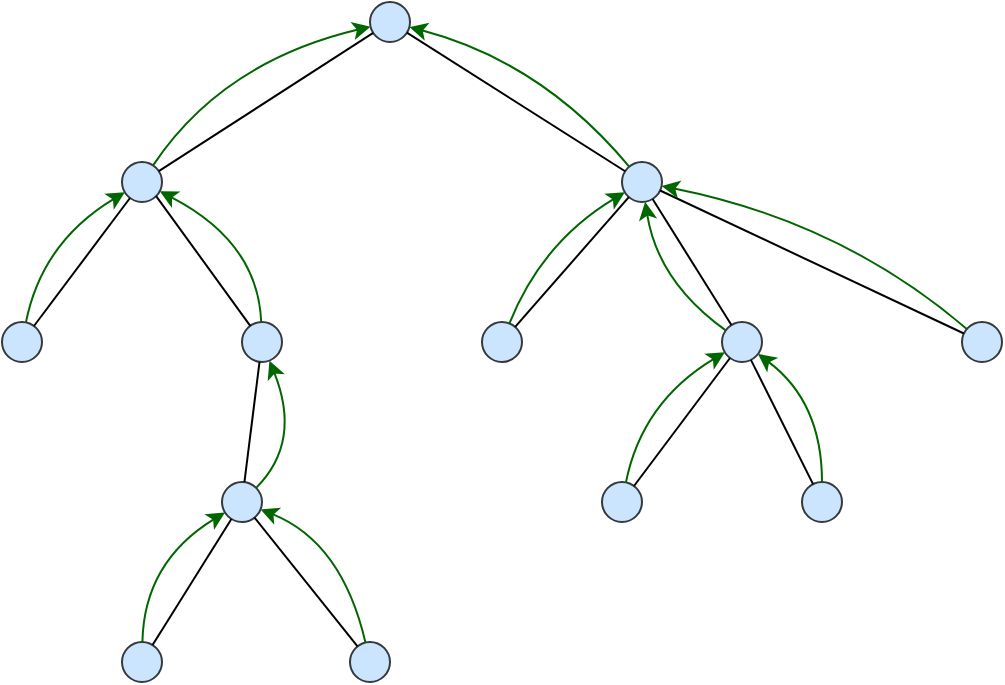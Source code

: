 <mxfile version="13.3.5" type="device"><diagram id="Mrt8m08RYvhYjO41POyt" name="Page-1"><mxGraphModel dx="865" dy="506" grid="1" gridSize="10" guides="1" tooltips="1" connect="1" arrows="1" fold="1" page="1" pageScale="1" pageWidth="827" pageHeight="1169" math="0" shadow="0"><root><mxCell id="0"/><mxCell id="1" parent="0"/><mxCell id="WZPE-aiMn_aVh75X0P8o-1" value="" style="ellipse;whiteSpace=wrap;html=1;aspect=fixed;fillColor=#cce5ff;strokeColor=#36393d;" vertex="1" parent="1"><mxGeometry x="404" y="60" width="20" height="20" as="geometry"/></mxCell><mxCell id="WZPE-aiMn_aVh75X0P8o-7" value="" style="ellipse;whiteSpace=wrap;html=1;aspect=fixed;fillColor=#cce5ff;strokeColor=#36393d;" vertex="1" parent="1"><mxGeometry x="280" y="140" width="20" height="20" as="geometry"/></mxCell><mxCell id="WZPE-aiMn_aVh75X0P8o-8" value="" style="ellipse;whiteSpace=wrap;html=1;aspect=fixed;fillColor=#cce5ff;strokeColor=#36393d;" vertex="1" parent="1"><mxGeometry x="530" y="140" width="20" height="20" as="geometry"/></mxCell><mxCell id="WZPE-aiMn_aVh75X0P8o-10" value="" style="ellipse;whiteSpace=wrap;html=1;aspect=fixed;fillColor=#cce5ff;strokeColor=#36393d;" vertex="1" parent="1"><mxGeometry x="220" y="220" width="20" height="20" as="geometry"/></mxCell><mxCell id="WZPE-aiMn_aVh75X0P8o-11" value="" style="ellipse;whiteSpace=wrap;html=1;aspect=fixed;fillColor=#cce5ff;strokeColor=#36393d;" vertex="1" parent="1"><mxGeometry x="340" y="220" width="20" height="20" as="geometry"/></mxCell><mxCell id="WZPE-aiMn_aVh75X0P8o-12" value="" style="ellipse;whiteSpace=wrap;html=1;aspect=fixed;fillColor=#cce5ff;strokeColor=#36393d;" vertex="1" parent="1"><mxGeometry x="280" y="380" width="20" height="20" as="geometry"/></mxCell><mxCell id="WZPE-aiMn_aVh75X0P8o-13" value="" style="ellipse;whiteSpace=wrap;html=1;aspect=fixed;fillColor=#cce5ff;strokeColor=#36393d;" vertex="1" parent="1"><mxGeometry x="330" y="300" width="20" height="20" as="geometry"/></mxCell><mxCell id="WZPE-aiMn_aVh75X0P8o-14" value="" style="ellipse;whiteSpace=wrap;html=1;aspect=fixed;fillColor=#cce5ff;strokeColor=#36393d;" vertex="1" parent="1"><mxGeometry x="394" y="380" width="20" height="20" as="geometry"/></mxCell><mxCell id="WZPE-aiMn_aVh75X0P8o-15" value="" style="ellipse;whiteSpace=wrap;html=1;aspect=fixed;fillColor=#cce5ff;strokeColor=#36393d;" vertex="1" parent="1"><mxGeometry x="460" y="220" width="20" height="20" as="geometry"/></mxCell><mxCell id="WZPE-aiMn_aVh75X0P8o-16" value="" style="ellipse;whiteSpace=wrap;html=1;aspect=fixed;fillColor=#cce5ff;strokeColor=#36393d;" vertex="1" parent="1"><mxGeometry x="580" y="220" width="20" height="20" as="geometry"/></mxCell><mxCell id="WZPE-aiMn_aVh75X0P8o-17" value="" style="ellipse;whiteSpace=wrap;html=1;aspect=fixed;fillColor=#cce5ff;strokeColor=#36393d;" vertex="1" parent="1"><mxGeometry x="700" y="220" width="20" height="20" as="geometry"/></mxCell><mxCell id="WZPE-aiMn_aVh75X0P8o-18" value="" style="ellipse;whiteSpace=wrap;html=1;aspect=fixed;fillColor=#cce5ff;strokeColor=#36393d;" vertex="1" parent="1"><mxGeometry x="520" y="300" width="20" height="20" as="geometry"/></mxCell><mxCell id="WZPE-aiMn_aVh75X0P8o-19" value="" style="ellipse;whiteSpace=wrap;html=1;aspect=fixed;fillColor=#cce5ff;strokeColor=#36393d;" vertex="1" parent="1"><mxGeometry x="620" y="300" width="20" height="20" as="geometry"/></mxCell><mxCell id="WZPE-aiMn_aVh75X0P8o-22" value="" style="endArrow=none;html=1;" edge="1" parent="1" source="WZPE-aiMn_aVh75X0P8o-7" target="WZPE-aiMn_aVh75X0P8o-1"><mxGeometry width="50" height="50" relative="1" as="geometry"><mxPoint x="320" y="130" as="sourcePoint"/><mxPoint x="370" y="80" as="targetPoint"/></mxGeometry></mxCell><mxCell id="WZPE-aiMn_aVh75X0P8o-23" value="" style="endArrow=none;html=1;" edge="1" parent="1" source="WZPE-aiMn_aVh75X0P8o-10" target="WZPE-aiMn_aVh75X0P8o-7"><mxGeometry width="50" height="50" relative="1" as="geometry"><mxPoint x="480" y="240" as="sourcePoint"/><mxPoint x="530" y="190" as="targetPoint"/></mxGeometry></mxCell><mxCell id="WZPE-aiMn_aVh75X0P8o-24" value="" style="endArrow=none;html=1;entryX=1;entryY=1;entryDx=0;entryDy=0;" edge="1" parent="1" source="WZPE-aiMn_aVh75X0P8o-11" target="WZPE-aiMn_aVh75X0P8o-7"><mxGeometry width="50" height="50" relative="1" as="geometry"><mxPoint x="290" y="210" as="sourcePoint"/><mxPoint x="340" y="160" as="targetPoint"/></mxGeometry></mxCell><mxCell id="WZPE-aiMn_aVh75X0P8o-26" value="" style="endArrow=none;html=1;" edge="1" parent="1" source="WZPE-aiMn_aVh75X0P8o-15" target="WZPE-aiMn_aVh75X0P8o-8"><mxGeometry width="50" height="50" relative="1" as="geometry"><mxPoint x="410" y="230" as="sourcePoint"/><mxPoint x="460" y="180" as="targetPoint"/></mxGeometry></mxCell><mxCell id="WZPE-aiMn_aVh75X0P8o-27" value="" style="endArrow=none;html=1;" edge="1" parent="1" source="WZPE-aiMn_aVh75X0P8o-16" target="WZPE-aiMn_aVh75X0P8o-8"><mxGeometry width="50" height="50" relative="1" as="geometry"><mxPoint x="530" y="200" as="sourcePoint"/><mxPoint x="580" y="150" as="targetPoint"/></mxGeometry></mxCell><mxCell id="WZPE-aiMn_aVh75X0P8o-28" value="" style="endArrow=none;html=1;" edge="1" parent="1" source="WZPE-aiMn_aVh75X0P8o-17" target="WZPE-aiMn_aVh75X0P8o-8"><mxGeometry width="50" height="50" relative="1" as="geometry"><mxPoint x="600" y="190" as="sourcePoint"/><mxPoint x="650" y="140" as="targetPoint"/></mxGeometry></mxCell><mxCell id="WZPE-aiMn_aVh75X0P8o-29" value="" style="endArrow=none;html=1;" edge="1" parent="1" source="WZPE-aiMn_aVh75X0P8o-13" target="WZPE-aiMn_aVh75X0P8o-11"><mxGeometry width="50" height="50" relative="1" as="geometry"><mxPoint x="420" y="300" as="sourcePoint"/><mxPoint x="470" y="250" as="targetPoint"/></mxGeometry></mxCell><mxCell id="WZPE-aiMn_aVh75X0P8o-30" value="" style="endArrow=none;html=1;" edge="1" parent="1" source="WZPE-aiMn_aVh75X0P8o-12" target="WZPE-aiMn_aVh75X0P8o-13"><mxGeometry width="50" height="50" relative="1" as="geometry"><mxPoint x="230" y="390" as="sourcePoint"/><mxPoint x="280" y="340" as="targetPoint"/></mxGeometry></mxCell><mxCell id="WZPE-aiMn_aVh75X0P8o-31" value="" style="endArrow=none;html=1;" edge="1" parent="1" source="WZPE-aiMn_aVh75X0P8o-14" target="WZPE-aiMn_aVh75X0P8o-13"><mxGeometry width="50" height="50" relative="1" as="geometry"><mxPoint x="370" y="370" as="sourcePoint"/><mxPoint x="420" y="320" as="targetPoint"/></mxGeometry></mxCell><mxCell id="WZPE-aiMn_aVh75X0P8o-32" value="" style="endArrow=none;html=1;" edge="1" parent="1" source="WZPE-aiMn_aVh75X0P8o-18" target="WZPE-aiMn_aVh75X0P8o-16"><mxGeometry width="50" height="50" relative="1" as="geometry"><mxPoint x="460" y="320" as="sourcePoint"/><mxPoint x="510" y="270" as="targetPoint"/></mxGeometry></mxCell><mxCell id="WZPE-aiMn_aVh75X0P8o-33" value="" style="endArrow=none;html=1;" edge="1" parent="1" source="WZPE-aiMn_aVh75X0P8o-19" target="WZPE-aiMn_aVh75X0P8o-16"><mxGeometry width="50" height="50" relative="1" as="geometry"><mxPoint x="480" y="310" as="sourcePoint"/><mxPoint x="530" y="260" as="targetPoint"/></mxGeometry></mxCell><mxCell id="WZPE-aiMn_aVh75X0P8o-34" value="" style="endArrow=none;html=1;" edge="1" parent="1" source="WZPE-aiMn_aVh75X0P8o-1" target="WZPE-aiMn_aVh75X0P8o-8"><mxGeometry width="50" height="50" relative="1" as="geometry"><mxPoint x="480" y="170" as="sourcePoint"/><mxPoint x="530" y="120" as="targetPoint"/></mxGeometry></mxCell><mxCell id="WZPE-aiMn_aVh75X0P8o-37" value="" style="curved=1;endArrow=classic;html=1;strokeColor=#006600;" edge="1" parent="1" source="WZPE-aiMn_aVh75X0P8o-7" target="WZPE-aiMn_aVh75X0P8o-1"><mxGeometry width="50" height="50" relative="1" as="geometry"><mxPoint x="420" y="180" as="sourcePoint"/><mxPoint x="520" y="120" as="targetPoint"/><Array as="points"><mxPoint x="330" y="90"/></Array></mxGeometry></mxCell><mxCell id="WZPE-aiMn_aVh75X0P8o-40" value="" style="curved=1;endArrow=classic;html=1;strokeColor=#006600;" edge="1" parent="1" source="WZPE-aiMn_aVh75X0P8o-10" target="WZPE-aiMn_aVh75X0P8o-7"><mxGeometry width="50" height="50" relative="1" as="geometry"><mxPoint x="304.472" y="151.056" as="sourcePoint"/><mxPoint x="414.16" y="81.78" as="targetPoint"/><Array as="points"><mxPoint x="240" y="180"/></Array></mxGeometry></mxCell><mxCell id="WZPE-aiMn_aVh75X0P8o-41" value="" style="curved=1;endArrow=classic;html=1;strokeColor=#006600;" edge="1" parent="1" source="WZPE-aiMn_aVh75X0P8o-11" target="WZPE-aiMn_aVh75X0P8o-7"><mxGeometry width="50" height="50" relative="1" as="geometry"><mxPoint x="240" y="230" as="sourcePoint"/><mxPoint x="290.495" y="163.107" as="targetPoint"/><Array as="points"><mxPoint x="348" y="180"/></Array></mxGeometry></mxCell><mxCell id="WZPE-aiMn_aVh75X0P8o-45" value="" style="curved=1;endArrow=classic;html=1;strokeColor=#006600;" edge="1" parent="1" source="WZPE-aiMn_aVh75X0P8o-13" target="WZPE-aiMn_aVh75X0P8o-11"><mxGeometry width="50" height="50" relative="1" as="geometry"><mxPoint x="359.584" y="230.009" as="sourcePoint"/><mxPoint x="309.487" y="163.162" as="targetPoint"/><Array as="points"><mxPoint x="370" y="280"/></Array></mxGeometry></mxCell><mxCell id="WZPE-aiMn_aVh75X0P8o-46" value="" style="curved=1;endArrow=classic;html=1;strokeColor=#006600;" edge="1" parent="1" source="WZPE-aiMn_aVh75X0P8o-14" target="WZPE-aiMn_aVh75X0P8o-13"><mxGeometry width="50" height="50" relative="1" as="geometry"><mxPoint x="357.071" y="312.929" as="sourcePoint"/><mxPoint x="363.714" y="249.285" as="targetPoint"/><Array as="points"><mxPoint x="390" y="330"/></Array></mxGeometry></mxCell><mxCell id="WZPE-aiMn_aVh75X0P8o-47" value="" style="curved=1;endArrow=classic;html=1;strokeColor=#006600;" edge="1" parent="1" source="WZPE-aiMn_aVh75X0P8o-12" target="WZPE-aiMn_aVh75X0P8o-13"><mxGeometry width="50" height="50" relative="1" as="geometry"><mxPoint x="357.071" y="312.929" as="sourcePoint"/><mxPoint x="297" y="310" as="targetPoint"/><Array as="points"><mxPoint x="291" y="340"/></Array></mxGeometry></mxCell><mxCell id="WZPE-aiMn_aVh75X0P8o-48" value="" style="curved=1;endArrow=classic;html=1;strokeColor=#006600;" edge="1" parent="1" source="WZPE-aiMn_aVh75X0P8o-8" target="WZPE-aiMn_aVh75X0P8o-1"><mxGeometry width="50" height="50" relative="1" as="geometry"><mxPoint x="411.831" y="390.238" as="sourcePoint"/><mxPoint x="359.285" y="323.714" as="targetPoint"/><Array as="points"><mxPoint x="490" y="90"/></Array></mxGeometry></mxCell><mxCell id="WZPE-aiMn_aVh75X0P8o-49" value="" style="curved=1;endArrow=classic;html=1;strokeColor=#006600;" edge="1" parent="1" source="WZPE-aiMn_aVh75X0P8o-18" target="WZPE-aiMn_aVh75X0P8o-16"><mxGeometry width="50" height="50" relative="1" as="geometry"><mxPoint x="543.598" y="152.318" as="sourcePoint"/><mxPoint x="433.669" y="82.55" as="targetPoint"/><Array as="points"><mxPoint x="540" y="260"/></Array></mxGeometry></mxCell><mxCell id="WZPE-aiMn_aVh75X0P8o-50" value="" style="curved=1;endArrow=classic;html=1;strokeColor=#006600;" edge="1" parent="1" source="WZPE-aiMn_aVh75X0P8o-19" target="WZPE-aiMn_aVh75X0P8o-16"><mxGeometry width="50" height="50" relative="1" as="geometry"><mxPoint x="541.961" y="310.194" as="sourcePoint"/><mxPoint x="591.425" y="245.145" as="targetPoint"/><Array as="points"><mxPoint x="630" y="260"/></Array></mxGeometry></mxCell><mxCell id="WZPE-aiMn_aVh75X0P8o-51" value="" style="curved=1;endArrow=classic;html=1;strokeColor=#006600;" edge="1" parent="1" source="WZPE-aiMn_aVh75X0P8o-15" target="WZPE-aiMn_aVh75X0P8o-8"><mxGeometry width="50" height="50" relative="1" as="geometry"><mxPoint x="520" y="250" as="sourcePoint"/><mxPoint x="480" y="160" as="targetPoint"/><Array as="points"><mxPoint x="490" y="180"/></Array></mxGeometry></mxCell><mxCell id="WZPE-aiMn_aVh75X0P8o-52" value="" style="curved=1;endArrow=classic;html=1;strokeColor=#006600;" edge="1" parent="1" source="WZPE-aiMn_aVh75X0P8o-16" target="WZPE-aiMn_aVh75X0P8o-8"><mxGeometry width="50" height="50" relative="1" as="geometry"><mxPoint x="483.714" y="230.715" as="sourcePoint"/><mxPoint x="541.425" y="165.145" as="targetPoint"/><Array as="points"><mxPoint x="548" y="200"/></Array></mxGeometry></mxCell><mxCell id="WZPE-aiMn_aVh75X0P8o-53" value="" style="curved=1;endArrow=classic;html=1;strokeColor=#006600;" edge="1" parent="1" source="WZPE-aiMn_aVh75X0P8o-17" target="WZPE-aiMn_aVh75X0P8o-8"><mxGeometry width="50" height="50" relative="1" as="geometry"><mxPoint x="600" y="230" as="sourcePoint"/><mxPoint x="557.809" y="166.247" as="targetPoint"/><Array as="points"><mxPoint x="640" y="170"/></Array></mxGeometry></mxCell></root></mxGraphModel></diagram></mxfile>